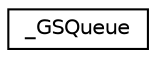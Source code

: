 digraph G
{
  edge [fontname="Helvetica",fontsize="10",labelfontname="Helvetica",labelfontsize="10"];
  node [fontname="Helvetica",fontsize="10",shape=record];
  rankdir=LR;
  Node1 [label="_GSQueue",height=0.2,width=0.4,color="black", fillcolor="white", style="filled",URL="$d2/d18/struct__GSQueue.html"];
}
